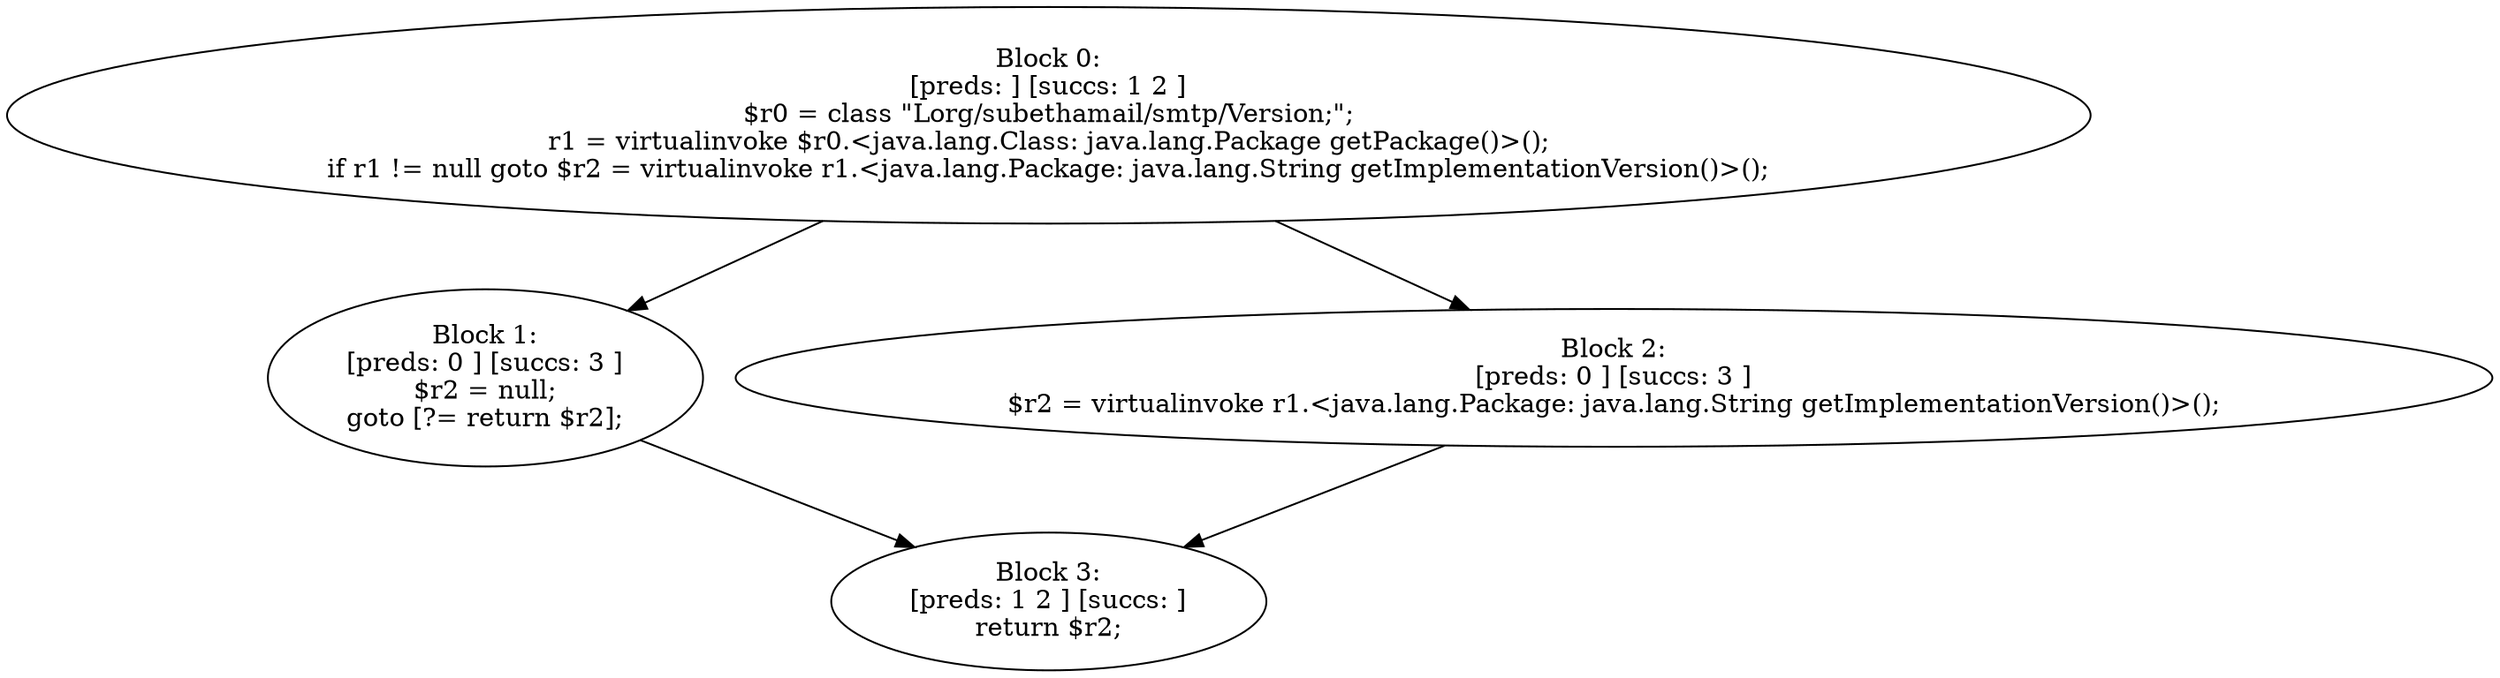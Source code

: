 digraph "unitGraph" {
    "Block 0:
[preds: ] [succs: 1 2 ]
$r0 = class \"Lorg/subethamail/smtp/Version;\";
r1 = virtualinvoke $r0.<java.lang.Class: java.lang.Package getPackage()>();
if r1 != null goto $r2 = virtualinvoke r1.<java.lang.Package: java.lang.String getImplementationVersion()>();
"
    "Block 1:
[preds: 0 ] [succs: 3 ]
$r2 = null;
goto [?= return $r2];
"
    "Block 2:
[preds: 0 ] [succs: 3 ]
$r2 = virtualinvoke r1.<java.lang.Package: java.lang.String getImplementationVersion()>();
"
    "Block 3:
[preds: 1 2 ] [succs: ]
return $r2;
"
    "Block 0:
[preds: ] [succs: 1 2 ]
$r0 = class \"Lorg/subethamail/smtp/Version;\";
r1 = virtualinvoke $r0.<java.lang.Class: java.lang.Package getPackage()>();
if r1 != null goto $r2 = virtualinvoke r1.<java.lang.Package: java.lang.String getImplementationVersion()>();
"->"Block 1:
[preds: 0 ] [succs: 3 ]
$r2 = null;
goto [?= return $r2];
";
    "Block 0:
[preds: ] [succs: 1 2 ]
$r0 = class \"Lorg/subethamail/smtp/Version;\";
r1 = virtualinvoke $r0.<java.lang.Class: java.lang.Package getPackage()>();
if r1 != null goto $r2 = virtualinvoke r1.<java.lang.Package: java.lang.String getImplementationVersion()>();
"->"Block 2:
[preds: 0 ] [succs: 3 ]
$r2 = virtualinvoke r1.<java.lang.Package: java.lang.String getImplementationVersion()>();
";
    "Block 1:
[preds: 0 ] [succs: 3 ]
$r2 = null;
goto [?= return $r2];
"->"Block 3:
[preds: 1 2 ] [succs: ]
return $r2;
";
    "Block 2:
[preds: 0 ] [succs: 3 ]
$r2 = virtualinvoke r1.<java.lang.Package: java.lang.String getImplementationVersion()>();
"->"Block 3:
[preds: 1 2 ] [succs: ]
return $r2;
";
}
